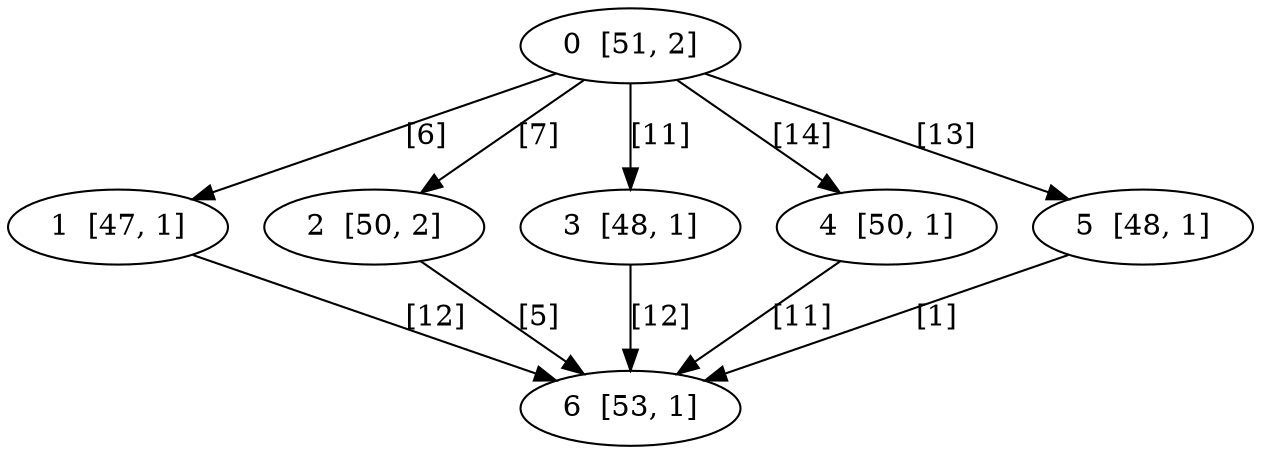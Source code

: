 digraph DAG {
    0  [label="0  [51, 2]"]
    1  [label="1  [47, 1]"]
    2  [label="2  [50, 2]"]
    3  [label="3  [48, 1]"]
    4  [label="4  [50, 1]"]
    5  [label="5  [48, 1]"]
    6  [label="6  [53, 1]"]

    0 -> 1    [ label = "[6]" ]
    0 -> 2    [ label = "[7]" ]
    0 -> 3    [ label = "[11]" ]
    0 -> 4    [ label = "[14]" ]
    0 -> 5    [ label = "[13]" ]
    1 -> 6    [ label = "[12]" ]
    2 -> 6    [ label = "[5]" ]
    3 -> 6    [ label = "[12]" ]
    4 -> 6    [ label = "[11]" ]
    5 -> 6    [ label = "[1]" ]
}
